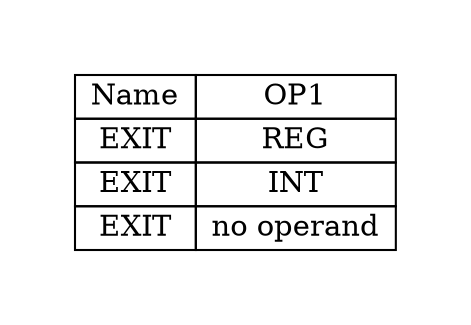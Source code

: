 digraph{
graph [pad="0.5", nodesep="0.5", ranksep="2" ]
node [shape=plain]
Foo [label=<
<table border="0" cellborder="1" cellspacing="0">
<tr><td> Name </td> <td> OP1 </td> </tr>
<tr><td> EXIT </td><td> REG </td> </tr>
<tr><td> EXIT </td><td> INT </td> </tr>
<tr><td> EXIT </td><td> no operand </td> </tr>
</table>>];
}
